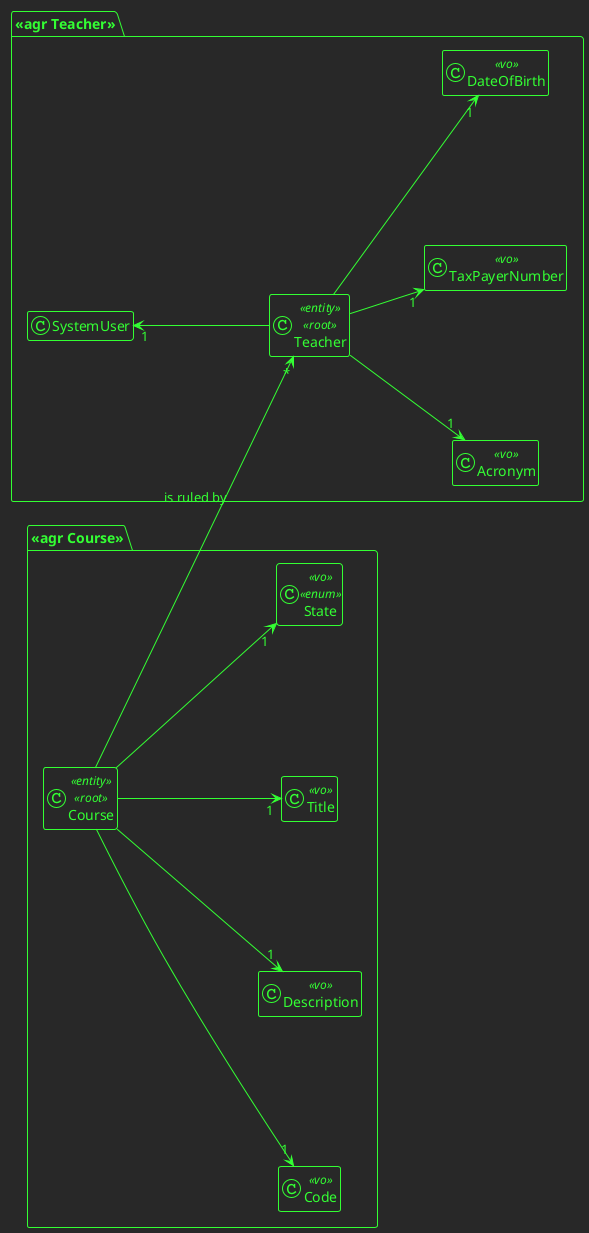 @startuml DDD

!theme crt-green
skinparam nodesep 150
hide empty members
left to right direction

package "<<agr Teacher>>"{

    class Teacher<<entity>><<root>>{}
    class Acronym<<vo>>{}
    class TaxPayerNumber<<vo>>{}
    class DateOfBirth<<vo>>{}

    SystemUser "1" <-- Teacher
    Teacher -down-> "1" Acronym
    Teacher --> "1" DateOfBirth
    Teacher --> "1" TaxPayerNumber
}

package "<<agr Course>>"{
    class Course<<entity>><<root>>{}
    class Code <<vo>>
    class Description<<vo>>{}
    class Title<<vo>>{}
    class State<<vo>><<enum>>{}

    Course  --> "1" State
    Course  -down-> "1" Title
    Course  -down-> "1" Description
    Course  -down-> "1" Code
    Course --> "*" Teacher : is ruled by


}

@enduml